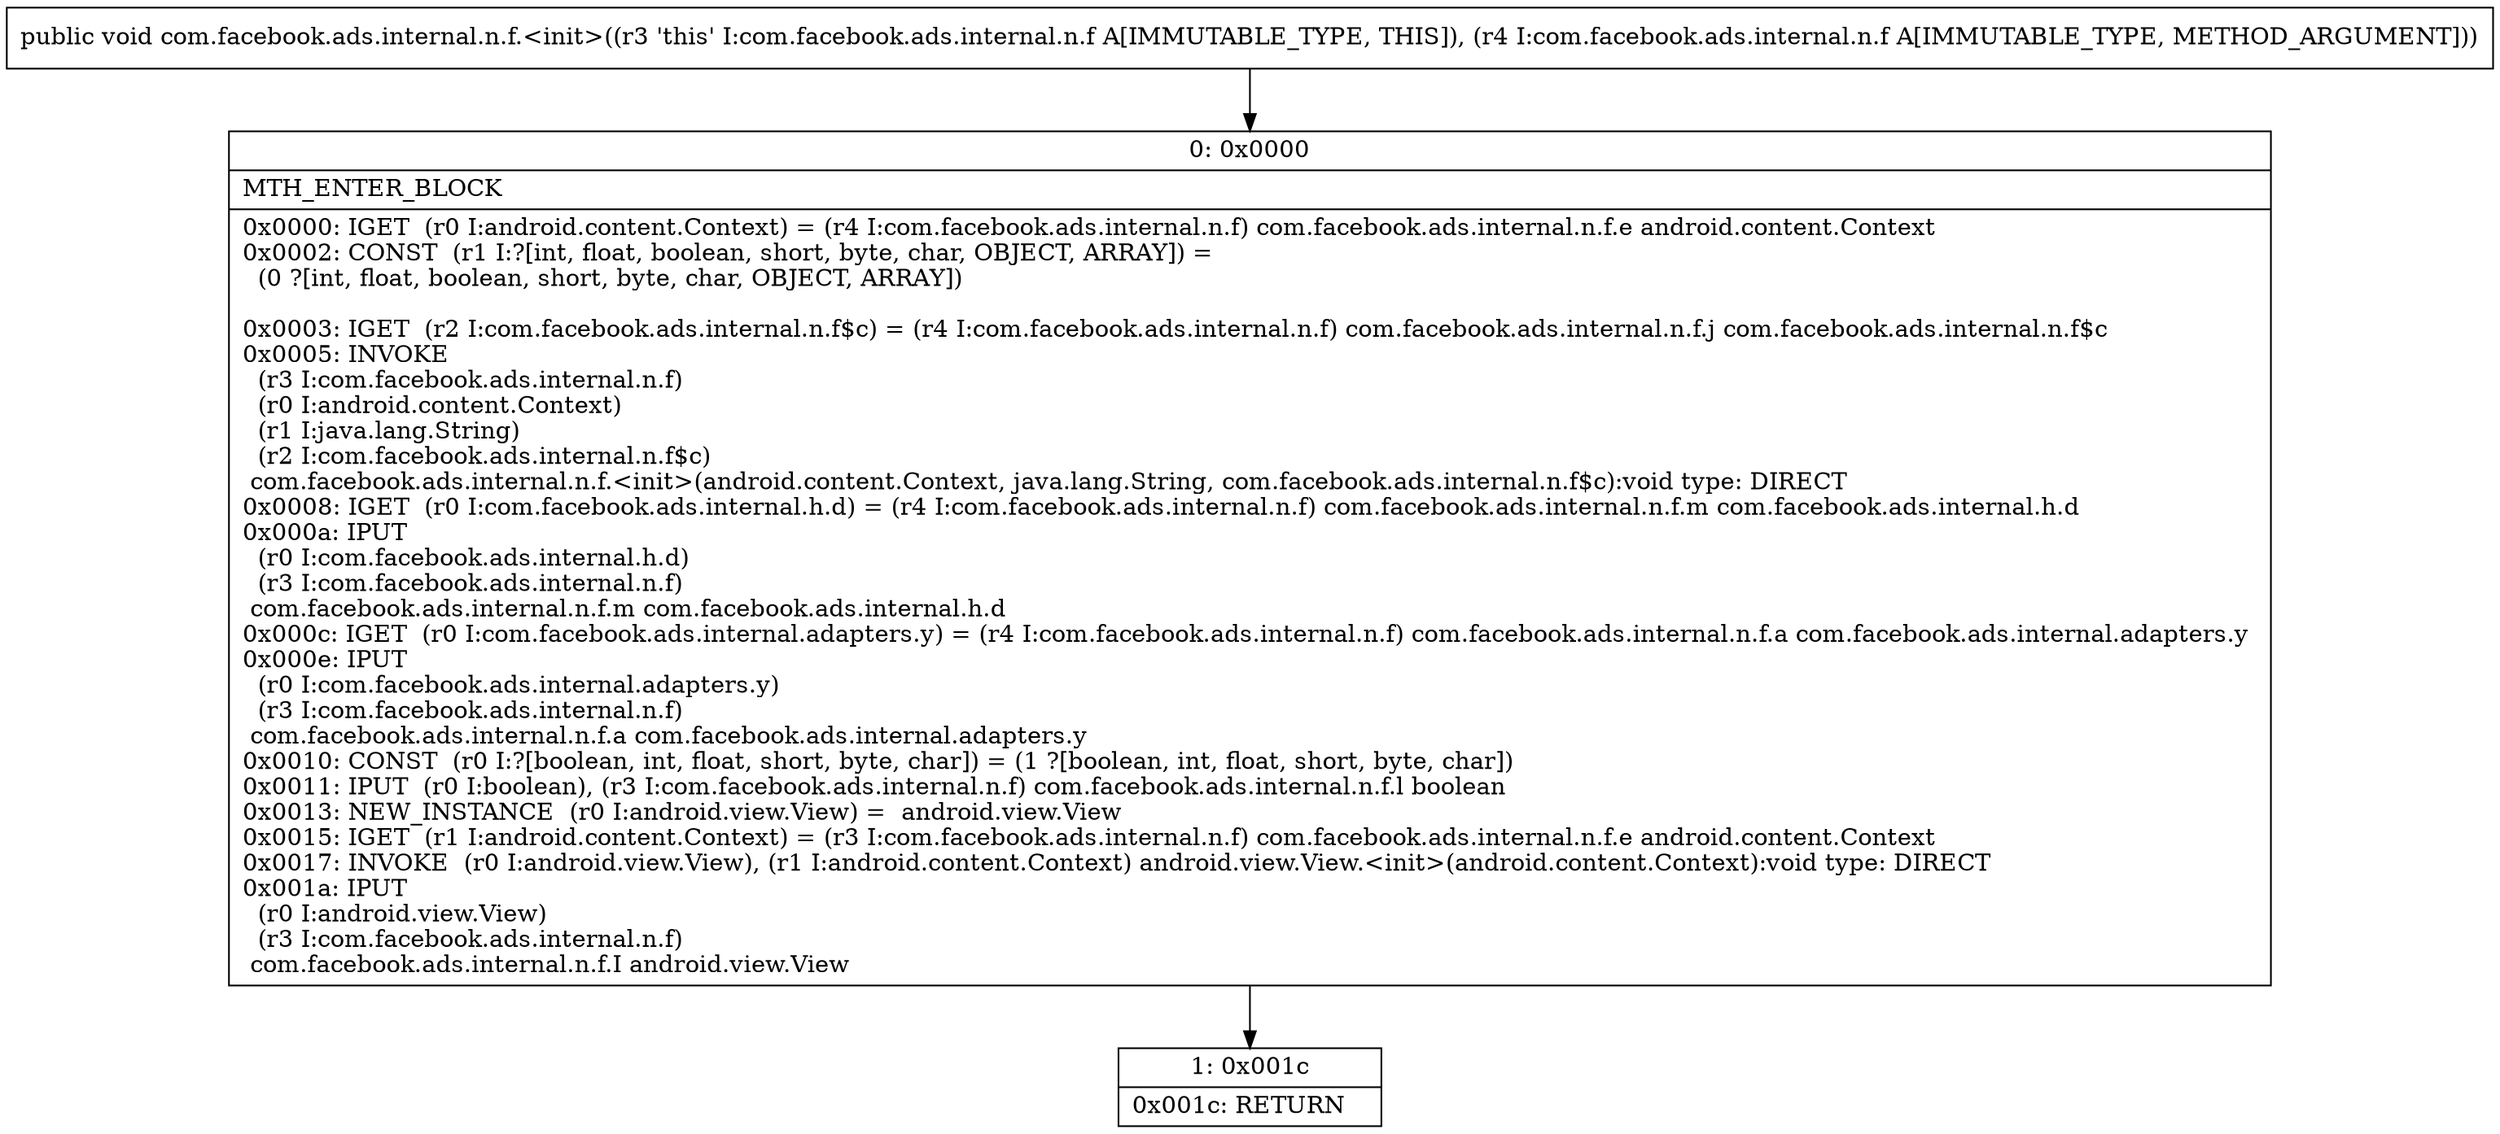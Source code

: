 digraph "CFG forcom.facebook.ads.internal.n.f.\<init\>(Lcom\/facebook\/ads\/internal\/n\/f;)V" {
Node_0 [shape=record,label="{0\:\ 0x0000|MTH_ENTER_BLOCK\l|0x0000: IGET  (r0 I:android.content.Context) = (r4 I:com.facebook.ads.internal.n.f) com.facebook.ads.internal.n.f.e android.content.Context \l0x0002: CONST  (r1 I:?[int, float, boolean, short, byte, char, OBJECT, ARRAY]) = \l  (0 ?[int, float, boolean, short, byte, char, OBJECT, ARRAY])\l \l0x0003: IGET  (r2 I:com.facebook.ads.internal.n.f$c) = (r4 I:com.facebook.ads.internal.n.f) com.facebook.ads.internal.n.f.j com.facebook.ads.internal.n.f$c \l0x0005: INVOKE  \l  (r3 I:com.facebook.ads.internal.n.f)\l  (r0 I:android.content.Context)\l  (r1 I:java.lang.String)\l  (r2 I:com.facebook.ads.internal.n.f$c)\l com.facebook.ads.internal.n.f.\<init\>(android.content.Context, java.lang.String, com.facebook.ads.internal.n.f$c):void type: DIRECT \l0x0008: IGET  (r0 I:com.facebook.ads.internal.h.d) = (r4 I:com.facebook.ads.internal.n.f) com.facebook.ads.internal.n.f.m com.facebook.ads.internal.h.d \l0x000a: IPUT  \l  (r0 I:com.facebook.ads.internal.h.d)\l  (r3 I:com.facebook.ads.internal.n.f)\l com.facebook.ads.internal.n.f.m com.facebook.ads.internal.h.d \l0x000c: IGET  (r0 I:com.facebook.ads.internal.adapters.y) = (r4 I:com.facebook.ads.internal.n.f) com.facebook.ads.internal.n.f.a com.facebook.ads.internal.adapters.y \l0x000e: IPUT  \l  (r0 I:com.facebook.ads.internal.adapters.y)\l  (r3 I:com.facebook.ads.internal.n.f)\l com.facebook.ads.internal.n.f.a com.facebook.ads.internal.adapters.y \l0x0010: CONST  (r0 I:?[boolean, int, float, short, byte, char]) = (1 ?[boolean, int, float, short, byte, char]) \l0x0011: IPUT  (r0 I:boolean), (r3 I:com.facebook.ads.internal.n.f) com.facebook.ads.internal.n.f.l boolean \l0x0013: NEW_INSTANCE  (r0 I:android.view.View) =  android.view.View \l0x0015: IGET  (r1 I:android.content.Context) = (r3 I:com.facebook.ads.internal.n.f) com.facebook.ads.internal.n.f.e android.content.Context \l0x0017: INVOKE  (r0 I:android.view.View), (r1 I:android.content.Context) android.view.View.\<init\>(android.content.Context):void type: DIRECT \l0x001a: IPUT  \l  (r0 I:android.view.View)\l  (r3 I:com.facebook.ads.internal.n.f)\l com.facebook.ads.internal.n.f.I android.view.View \l}"];
Node_1 [shape=record,label="{1\:\ 0x001c|0x001c: RETURN   \l}"];
MethodNode[shape=record,label="{public void com.facebook.ads.internal.n.f.\<init\>((r3 'this' I:com.facebook.ads.internal.n.f A[IMMUTABLE_TYPE, THIS]), (r4 I:com.facebook.ads.internal.n.f A[IMMUTABLE_TYPE, METHOD_ARGUMENT])) }"];
MethodNode -> Node_0;
Node_0 -> Node_1;
}

